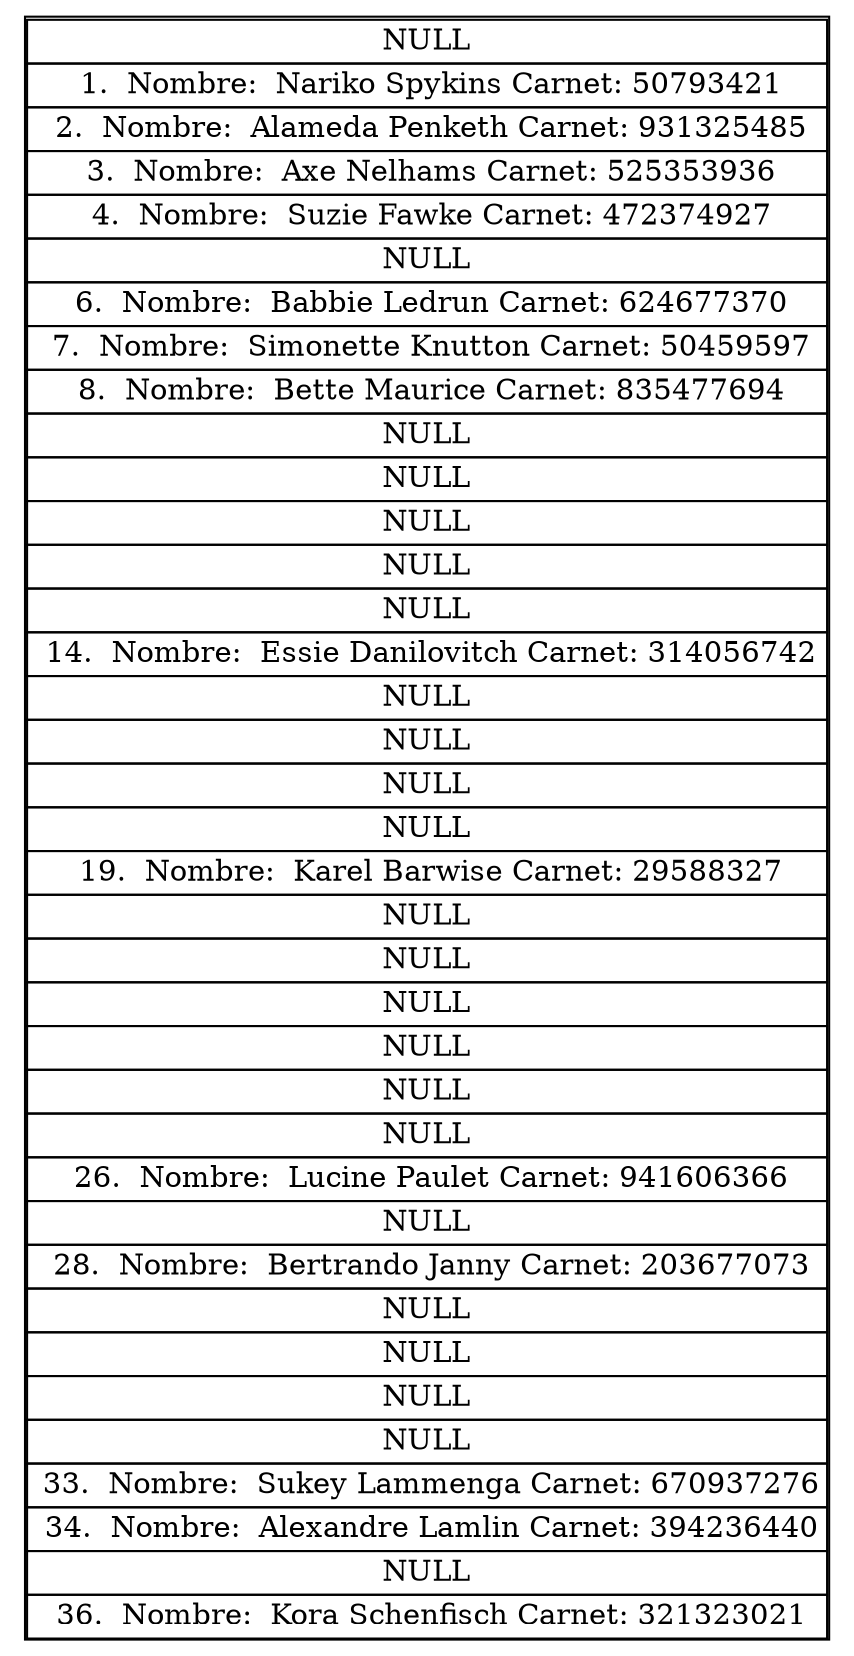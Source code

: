 digraph G { 

node [shape = none];

2[label=  <<table border= "1 " cellspacing= " 0 ">;

<tr> <td> NULL </td></tr>; 
<tr> <td> 1.  Nombre:  Nariko Spykins Carnet: 50793421</td> </tr> 
<tr> <td> 2.  Nombre:  Alameda Penketh Carnet: 931325485</td> </tr> 
<tr> <td> 3.  Nombre:  Axe Nelhams Carnet: 525353936</td> </tr> 
<tr> <td> 4.  Nombre:  Suzie Fawke Carnet: 472374927</td> </tr> 
<tr> <td> NULL </td></tr>; 
<tr> <td> 6.  Nombre:  Babbie Ledrun Carnet: 624677370</td> </tr> 
<tr> <td> 7.  Nombre:  Simonette Knutton Carnet: 50459597</td> </tr> 
<tr> <td> 8.  Nombre:  Bette Maurice Carnet: 835477694</td> </tr> 
<tr> <td> NULL </td></tr>; 
<tr> <td> NULL </td></tr>; 
<tr> <td> NULL </td></tr>; 
<tr> <td> NULL </td></tr>; 
<tr> <td> NULL </td></tr>; 
<tr> <td> 14.  Nombre:  Essie Danilovitch Carnet: 314056742</td> </tr> 
<tr> <td> NULL </td></tr>; 
<tr> <td> NULL </td></tr>; 
<tr> <td> NULL </td></tr>; 
<tr> <td> NULL </td></tr>; 
<tr> <td> 19.  Nombre:  Karel Barwise Carnet: 29588327</td> </tr> 
<tr> <td> NULL </td></tr>; 
<tr> <td> NULL </td></tr>; 
<tr> <td> NULL </td></tr>; 
<tr> <td> NULL </td></tr>; 
<tr> <td> NULL </td></tr>; 
<tr> <td> NULL </td></tr>; 
<tr> <td> 26.  Nombre:  Lucine Paulet Carnet: 941606366</td> </tr> 
<tr> <td> NULL </td></tr>; 
<tr> <td> 28.  Nombre:  Bertrando Janny Carnet: 203677073</td> </tr> 
<tr> <td> NULL </td></tr>; 
<tr> <td> NULL </td></tr>; 
<tr> <td> NULL </td></tr>; 
<tr> <td> NULL </td></tr>; 
<tr> <td> 33.  Nombre:  Sukey Lammenga Carnet: 670937276</td> </tr> 
<tr> <td> 34.  Nombre:  Alexandre Lamlin Carnet: 394236440</td> </tr> 
<tr> <td> NULL </td></tr>; 
<tr> <td> 36.  Nombre:  Kora Schenfisch Carnet: 321323021</td> </tr> 

</table>>];

}

